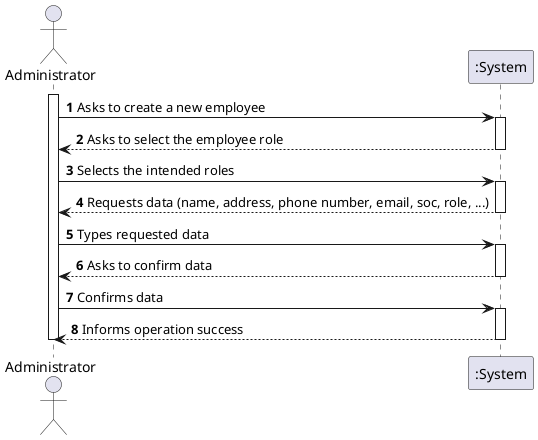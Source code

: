 @startuml
autonumber
actor "Administrator" as AD

activate AD
AD -> ":System" : Asks to create a new employee
activate ":System"

":System" --> AD : Asks to select the employee role
deactivate ":System"

AD -> ":System" : Selects the intended roles
activate ":System"
":System" --> AD : Requests data (name, address, phone number, email, soc, role, ...)
deactivate ":System"

AD -> ":System" : Types requested data
activate ":System"
":System" --> AD : Asks to confirm data
deactivate ":System"

AD -> ":System" : Confirms data
activate ":System"
":System" --> AD : Informs operation success
deactivate ":System"

deactivate ":System"

deactivate AD

@enduml